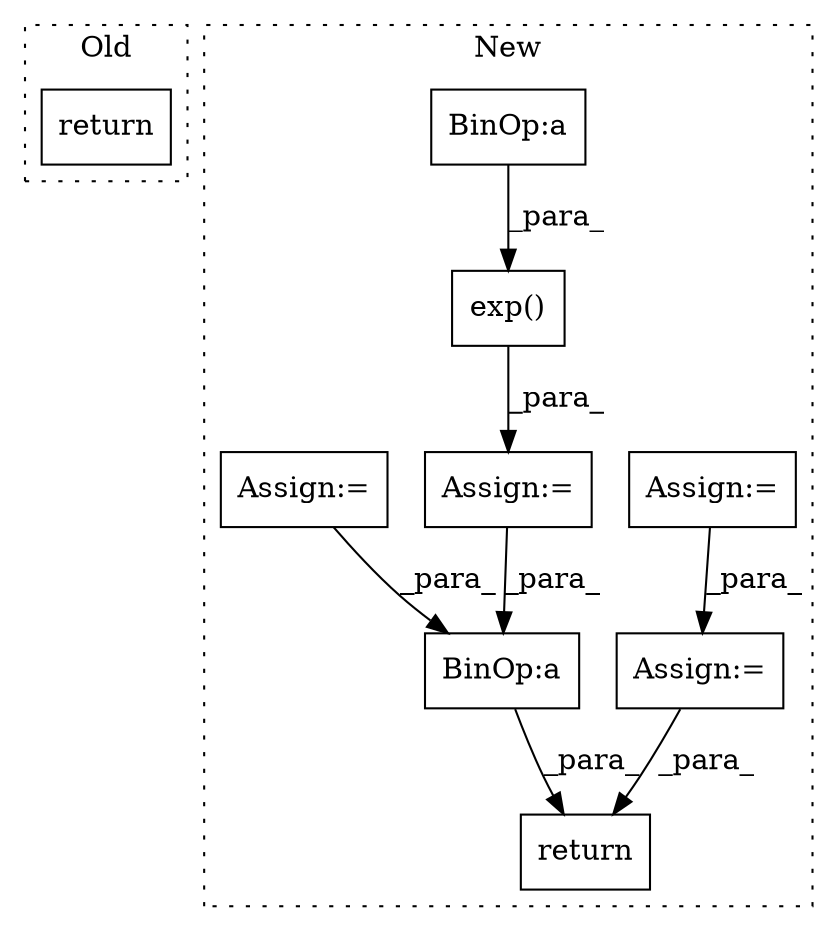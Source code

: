 digraph G {
subgraph cluster0 {
1 [label="return" a="93" s="3893" l="7" shape="box"];
label = "Old";
style="dotted";
}
subgraph cluster1 {
2 [label="exp()" a="75" s="4574,4631" l="8,1" shape="box"];
3 [label="return" a="93" s="4637" l="7" shape="box"];
4 [label="Assign:=" a="68" s="4571" l="3" shape="box"];
5 [label="Assign:=" a="68" s="3930" l="3" shape="box"];
6 [label="Assign:=" a="68" s="4046" l="3" shape="box"];
7 [label="BinOp:a" a="82" s="4616" l="3" shape="box"];
8 [label="BinOp:a" a="82" s="4666" l="3" shape="box"];
9 [label="Assign:=" a="68" s="4379" l="3" shape="box"];
label = "New";
style="dotted";
}
2 -> 4 [label="_para_"];
4 -> 8 [label="_para_"];
5 -> 6 [label="_para_"];
6 -> 3 [label="_para_"];
7 -> 2 [label="_para_"];
8 -> 3 [label="_para_"];
9 -> 8 [label="_para_"];
}